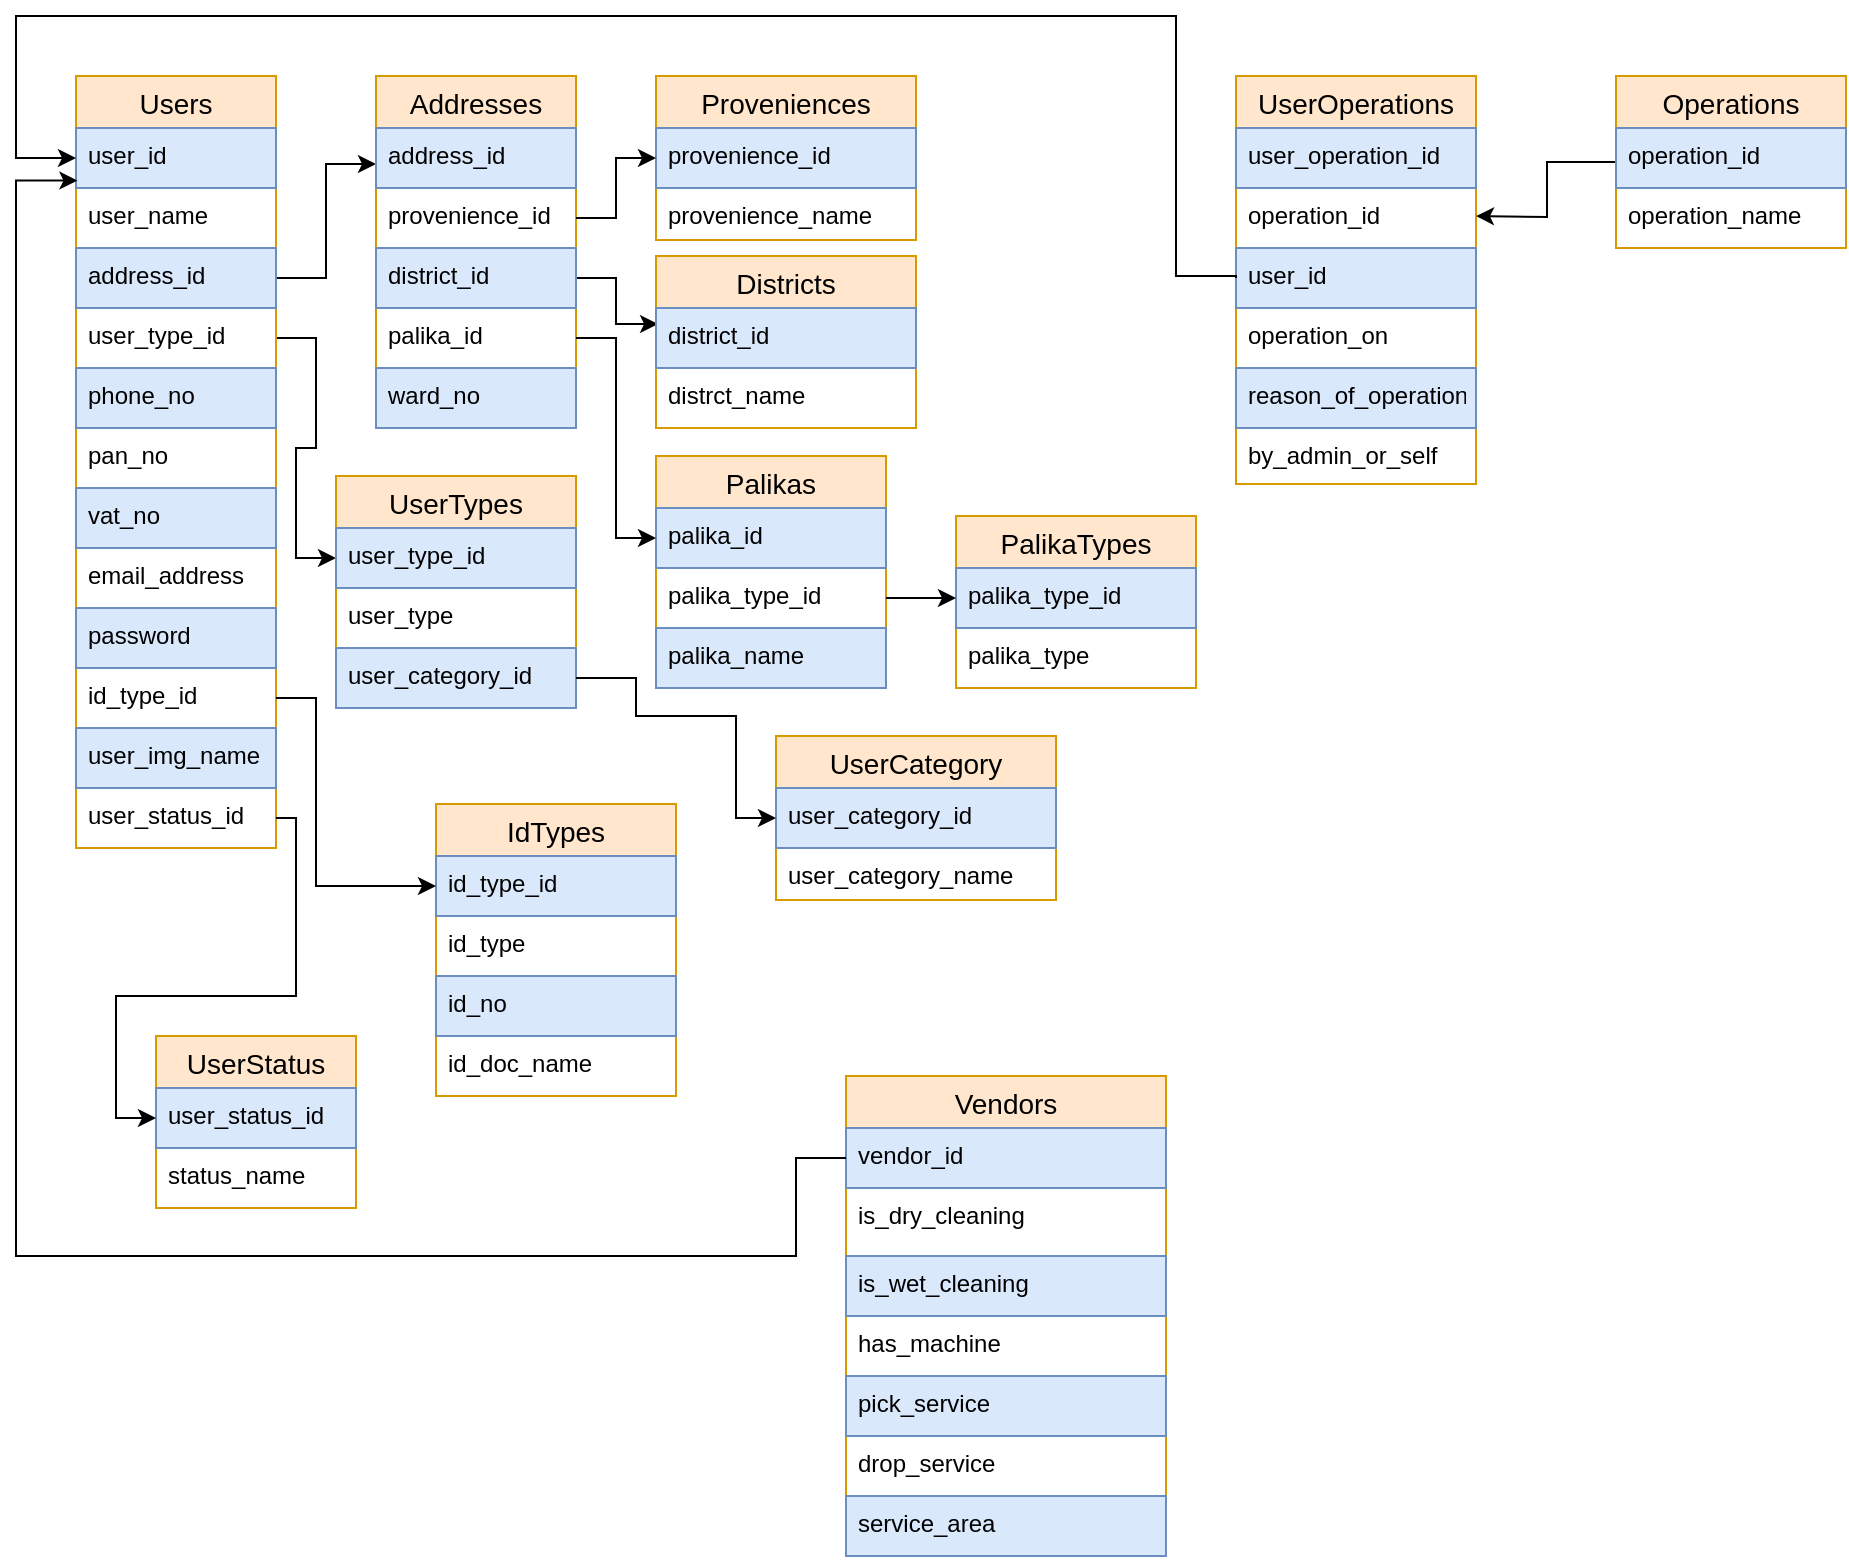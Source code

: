 <mxfile version="20.2.2" type="github">
  <diagram id="IBu_43Mrp2dpRGFDmGJ0" name="Page-1">
    <mxGraphModel dx="755" dy="391" grid="1" gridSize="10" guides="1" tooltips="1" connect="1" arrows="1" fold="1" page="1" pageScale="1" pageWidth="1100" pageHeight="850" math="0" shadow="0">
      <root>
        <mxCell id="0" />
        <mxCell id="1" parent="0" />
        <mxCell id="8awDatOAhmp6VXq2ZZ0f-31" style="edgeStyle=orthogonalEdgeStyle;rounded=0;orthogonalLoop=1;jettySize=auto;html=1;exitX=1;exitY=0.5;exitDx=0;exitDy=0;entryX=0;entryY=0.5;entryDx=0;entryDy=0;" parent="1" source="8awDatOAhmp6VXq2ZZ0f-26" target="8awDatOAhmp6VXq2ZZ0f-29" edge="1">
          <mxGeometry relative="1" as="geometry" />
        </mxCell>
        <mxCell id="8awDatOAhmp6VXq2ZZ0f-47" style="edgeStyle=orthogonalEdgeStyle;rounded=0;orthogonalLoop=1;jettySize=auto;html=1;entryX=0;entryY=0.25;entryDx=0;entryDy=0;exitX=1;exitY=0.5;exitDx=0;exitDy=0;" parent="1" source="8awDatOAhmp6VXq2ZZ0f-36" target="8awDatOAhmp6VXq2ZZ0f-37" edge="1">
          <mxGeometry relative="1" as="geometry" />
        </mxCell>
        <mxCell id="8awDatOAhmp6VXq2ZZ0f-24" value="Users" style="swimlane;fontStyle=0;childLayout=stackLayout;horizontal=1;startSize=26;horizontalStack=0;resizeParent=1;resizeParentMax=0;resizeLast=0;collapsible=1;marginBottom=0;align=center;fontSize=14;fillColor=#ffe6cc;strokeColor=#d79b00;" parent="1" vertex="1">
          <mxGeometry x="40" y="40" width="100" height="386" as="geometry" />
        </mxCell>
        <mxCell id="8awDatOAhmp6VXq2ZZ0f-25" value="user_id" style="text;strokeColor=#6c8ebf;fillColor=#dae8fc;spacingLeft=4;spacingRight=4;overflow=hidden;rotatable=0;points=[[0,0.5],[1,0.5]];portConstraint=eastwest;fontSize=12;fillStyle=auto;" parent="8awDatOAhmp6VXq2ZZ0f-24" vertex="1">
          <mxGeometry y="26" width="100" height="30" as="geometry" />
        </mxCell>
        <mxCell id="8awDatOAhmp6VXq2ZZ0f-46" value="user_name" style="text;spacingLeft=4;spacingRight=4;overflow=hidden;rotatable=0;points=[[0,0.5],[1,0.5]];portConstraint=eastwest;fontSize=12;fillStyle=auto;" parent="8awDatOAhmp6VXq2ZZ0f-24" vertex="1">
          <mxGeometry y="56" width="100" height="30" as="geometry" />
        </mxCell>
        <mxCell id="8awDatOAhmp6VXq2ZZ0f-36" value="address_id" style="text;strokeColor=#6c8ebf;fillColor=#dae8fc;spacingLeft=4;spacingRight=4;overflow=hidden;rotatable=0;points=[[0,0.5],[1,0.5]];portConstraint=eastwest;fontSize=12;" parent="8awDatOAhmp6VXq2ZZ0f-24" vertex="1">
          <mxGeometry y="86" width="100" height="30" as="geometry" />
        </mxCell>
        <mxCell id="8awDatOAhmp6VXq2ZZ0f-26" value="user_type_id" style="text;strokeColor=none;fillColor=none;spacingLeft=4;spacingRight=4;overflow=hidden;rotatable=0;points=[[0,0.5],[1,0.5]];portConstraint=eastwest;fontSize=12;" parent="8awDatOAhmp6VXq2ZZ0f-24" vertex="1">
          <mxGeometry y="116" width="100" height="30" as="geometry" />
        </mxCell>
        <mxCell id="8awDatOAhmp6VXq2ZZ0f-44" value="phone_no" style="text;strokeColor=#6c8ebf;fillColor=#dae8fc;spacingLeft=4;spacingRight=4;overflow=hidden;rotatable=0;points=[[0,0.5],[1,0.5]];portConstraint=eastwest;fontSize=12;" parent="8awDatOAhmp6VXq2ZZ0f-24" vertex="1">
          <mxGeometry y="146" width="100" height="30" as="geometry" />
        </mxCell>
        <mxCell id="hBHYlZeDeRZfYTCF6jD1-47" value="pan_no" style="text;spacingLeft=4;spacingRight=4;overflow=hidden;rotatable=0;points=[[0,0.5],[1,0.5]];portConstraint=eastwest;fontSize=12;" vertex="1" parent="8awDatOAhmp6VXq2ZZ0f-24">
          <mxGeometry y="176" width="100" height="30" as="geometry" />
        </mxCell>
        <mxCell id="hBHYlZeDeRZfYTCF6jD1-48" value="vat_no" style="text;spacingLeft=4;spacingRight=4;overflow=hidden;rotatable=0;points=[[0,0.5],[1,0.5]];portConstraint=eastwest;fontSize=12;fillColor=#dae8fc;strokeColor=#6c8ebf;" vertex="1" parent="8awDatOAhmp6VXq2ZZ0f-24">
          <mxGeometry y="206" width="100" height="30" as="geometry" />
        </mxCell>
        <mxCell id="8awDatOAhmp6VXq2ZZ0f-43" value="email_address" style="text;spacingLeft=4;spacingRight=4;overflow=hidden;rotatable=0;points=[[0,0.5],[1,0.5]];portConstraint=eastwest;fontSize=12;" parent="8awDatOAhmp6VXq2ZZ0f-24" vertex="1">
          <mxGeometry y="236" width="100" height="30" as="geometry" />
        </mxCell>
        <mxCell id="8awDatOAhmp6VXq2ZZ0f-45" value="password" style="text;spacingLeft=4;spacingRight=4;overflow=hidden;rotatable=0;points=[[0,0.5],[1,0.5]];portConstraint=eastwest;fontSize=12;fillColor=#dae8fc;strokeColor=#6c8ebf;" parent="8awDatOAhmp6VXq2ZZ0f-24" vertex="1">
          <mxGeometry y="266" width="100" height="30" as="geometry" />
        </mxCell>
        <mxCell id="8awDatOAhmp6VXq2ZZ0f-62" value="id_type_id" style="text;spacingLeft=4;spacingRight=4;overflow=hidden;rotatable=0;points=[[0,0.5],[1,0.5]];portConstraint=eastwest;fontSize=12;" parent="8awDatOAhmp6VXq2ZZ0f-24" vertex="1">
          <mxGeometry y="296" width="100" height="30" as="geometry" />
        </mxCell>
        <mxCell id="8awDatOAhmp6VXq2ZZ0f-67" value="user_img_name" style="text;spacingLeft=4;spacingRight=4;overflow=hidden;rotatable=0;points=[[0,0.5],[1,0.5]];portConstraint=eastwest;fontSize=12;fillColor=#dae8fc;strokeColor=#6c8ebf;" parent="8awDatOAhmp6VXq2ZZ0f-24" vertex="1">
          <mxGeometry y="326" width="100" height="30" as="geometry" />
        </mxCell>
        <mxCell id="hBHYlZeDeRZfYTCF6jD1-10" value="user_status_id" style="text;spacingLeft=4;spacingRight=4;overflow=hidden;rotatable=0;points=[[0,0.5],[1,0.5]];portConstraint=eastwest;fontSize=12;" vertex="1" parent="8awDatOAhmp6VXq2ZZ0f-24">
          <mxGeometry y="356" width="100" height="30" as="geometry" />
        </mxCell>
        <mxCell id="8awDatOAhmp6VXq2ZZ0f-28" value="UserTypes" style="swimlane;fontStyle=0;childLayout=stackLayout;horizontal=1;startSize=26;horizontalStack=0;resizeParent=1;resizeParentMax=0;resizeLast=0;collapsible=1;marginBottom=0;align=center;fontSize=14;fillColor=#ffe6cc;strokeColor=#d79b00;" parent="1" vertex="1">
          <mxGeometry x="170" y="240" width="120" height="116" as="geometry" />
        </mxCell>
        <mxCell id="8awDatOAhmp6VXq2ZZ0f-29" value="user_type_id" style="text;strokeColor=#6c8ebf;fillColor=#dae8fc;spacingLeft=4;spacingRight=4;overflow=hidden;rotatable=0;points=[[0,0.5],[1,0.5]];portConstraint=eastwest;fontSize=12;" parent="8awDatOAhmp6VXq2ZZ0f-28" vertex="1">
          <mxGeometry y="26" width="120" height="30" as="geometry" />
        </mxCell>
        <mxCell id="8awDatOAhmp6VXq2ZZ0f-30" value="user_type" style="text;strokeColor=none;fillColor=none;spacingLeft=4;spacingRight=4;overflow=hidden;rotatable=0;points=[[0,0.5],[1,0.5]];portConstraint=eastwest;fontSize=12;" parent="8awDatOAhmp6VXq2ZZ0f-28" vertex="1">
          <mxGeometry y="56" width="120" height="30" as="geometry" />
        </mxCell>
        <mxCell id="hBHYlZeDeRZfYTCF6jD1-11" value="user_category_id" style="text;strokeColor=#6c8ebf;fillColor=#dae8fc;spacingLeft=4;spacingRight=4;overflow=hidden;rotatable=0;points=[[0,0.5],[1,0.5]];portConstraint=eastwest;fontSize=12;" vertex="1" parent="8awDatOAhmp6VXq2ZZ0f-28">
          <mxGeometry y="86" width="120" height="30" as="geometry" />
        </mxCell>
        <mxCell id="8awDatOAhmp6VXq2ZZ0f-60" style="edgeStyle=orthogonalEdgeStyle;rounded=0;orthogonalLoop=1;jettySize=auto;html=1;entryX=0.008;entryY=0.267;entryDx=0;entryDy=0;entryPerimeter=0;exitX=1;exitY=0.5;exitDx=0;exitDy=0;" parent="1" source="8awDatOAhmp6VXq2ZZ0f-40" target="8awDatOAhmp6VXq2ZZ0f-54" edge="1">
          <mxGeometry relative="1" as="geometry" />
        </mxCell>
        <mxCell id="8awDatOAhmp6VXq2ZZ0f-37" value="Addresses" style="swimlane;fontStyle=0;childLayout=stackLayout;horizontal=1;startSize=26;horizontalStack=0;resizeParent=1;resizeParentMax=0;resizeLast=0;collapsible=1;marginBottom=0;align=center;fontSize=14;fillColor=#ffe6cc;strokeColor=#d79b00;" parent="1" vertex="1">
          <mxGeometry x="190" y="40" width="100" height="176" as="geometry" />
        </mxCell>
        <mxCell id="8awDatOAhmp6VXq2ZZ0f-38" value="address_id" style="text;strokeColor=#6c8ebf;fillColor=#dae8fc;spacingLeft=4;spacingRight=4;overflow=hidden;rotatable=0;points=[[0,0.5],[1,0.5]];portConstraint=eastwest;fontSize=12;fillStyle=auto;" parent="8awDatOAhmp6VXq2ZZ0f-37" vertex="1">
          <mxGeometry y="26" width="100" height="30" as="geometry" />
        </mxCell>
        <mxCell id="8awDatOAhmp6VXq2ZZ0f-39" value="provenience_id" style="text;strokeColor=none;fillColor=none;spacingLeft=4;spacingRight=4;overflow=hidden;rotatable=0;points=[[0,0.5],[1,0.5]];portConstraint=eastwest;fontSize=12;" parent="8awDatOAhmp6VXq2ZZ0f-37" vertex="1">
          <mxGeometry y="56" width="100" height="30" as="geometry" />
        </mxCell>
        <mxCell id="8awDatOAhmp6VXq2ZZ0f-40" value="district_id" style="text;strokeColor=#6c8ebf;fillColor=#dae8fc;spacingLeft=4;spacingRight=4;overflow=hidden;rotatable=0;points=[[0,0.5],[1,0.5]];portConstraint=eastwest;fontSize=12;" parent="8awDatOAhmp6VXq2ZZ0f-37" vertex="1">
          <mxGeometry y="86" width="100" height="30" as="geometry" />
        </mxCell>
        <mxCell id="8awDatOAhmp6VXq2ZZ0f-42" value="palika_id" style="text;spacingLeft=4;spacingRight=4;overflow=hidden;rotatable=0;points=[[0,0.5],[1,0.5]];portConstraint=eastwest;fontSize=12;" parent="8awDatOAhmp6VXq2ZZ0f-37" vertex="1">
          <mxGeometry y="116" width="100" height="30" as="geometry" />
        </mxCell>
        <mxCell id="8awDatOAhmp6VXq2ZZ0f-41" value="ward_no" style="text;strokeColor=#6c8ebf;fillColor=#dae8fc;spacingLeft=4;spacingRight=4;overflow=hidden;rotatable=0;points=[[0,0.5],[1,0.5]];portConstraint=eastwest;fontSize=12;" parent="8awDatOAhmp6VXq2ZZ0f-37" vertex="1">
          <mxGeometry y="146" width="100" height="30" as="geometry" />
        </mxCell>
        <mxCell id="8awDatOAhmp6VXq2ZZ0f-48" value="Palikas" style="swimlane;fontStyle=0;childLayout=stackLayout;horizontal=1;startSize=26;horizontalStack=0;resizeParent=1;resizeParentMax=0;resizeLast=0;collapsible=1;marginBottom=0;align=center;fontSize=14;fillColor=#ffe6cc;strokeColor=#d79b00;" parent="1" vertex="1">
          <mxGeometry x="330" y="230" width="115" height="116" as="geometry" />
        </mxCell>
        <mxCell id="8awDatOAhmp6VXq2ZZ0f-49" value="palika_id" style="text;strokeColor=#6c8ebf;fillColor=#dae8fc;spacingLeft=4;spacingRight=4;overflow=hidden;rotatable=0;points=[[0,0.5],[1,0.5]];portConstraint=eastwest;fontSize=12;" parent="8awDatOAhmp6VXq2ZZ0f-48" vertex="1">
          <mxGeometry y="26" width="115" height="30" as="geometry" />
        </mxCell>
        <mxCell id="8awDatOAhmp6VXq2ZZ0f-50" value="palika_type_id" style="text;strokeColor=none;fillColor=none;spacingLeft=4;spacingRight=4;overflow=hidden;rotatable=0;points=[[0,0.5],[1,0.5]];portConstraint=eastwest;fontSize=12;" parent="8awDatOAhmp6VXq2ZZ0f-48" vertex="1">
          <mxGeometry y="56" width="115" height="30" as="geometry" />
        </mxCell>
        <mxCell id="8awDatOAhmp6VXq2ZZ0f-51" value="palika_name" style="text;strokeColor=#6c8ebf;fillColor=#dae8fc;spacingLeft=4;spacingRight=4;overflow=hidden;rotatable=0;points=[[0,0.5],[1,0.5]];portConstraint=eastwest;fontSize=12;" parent="8awDatOAhmp6VXq2ZZ0f-48" vertex="1">
          <mxGeometry y="86" width="115" height="30" as="geometry" />
        </mxCell>
        <mxCell id="8awDatOAhmp6VXq2ZZ0f-52" style="edgeStyle=orthogonalEdgeStyle;rounded=0;orthogonalLoop=1;jettySize=auto;html=1;entryX=0;entryY=0.5;entryDx=0;entryDy=0;" parent="1" source="8awDatOAhmp6VXq2ZZ0f-42" target="8awDatOAhmp6VXq2ZZ0f-49" edge="1">
          <mxGeometry relative="1" as="geometry" />
        </mxCell>
        <mxCell id="8awDatOAhmp6VXq2ZZ0f-53" value="Districts" style="swimlane;fontStyle=0;childLayout=stackLayout;horizontal=1;startSize=26;horizontalStack=0;resizeParent=1;resizeParentMax=0;resizeLast=0;collapsible=1;marginBottom=0;align=center;fontSize=14;fillColor=#ffe6cc;strokeColor=#d79b00;" parent="1" vertex="1">
          <mxGeometry x="330" y="130" width="130" height="86" as="geometry" />
        </mxCell>
        <mxCell id="8awDatOAhmp6VXq2ZZ0f-54" value="district_id" style="text;strokeColor=#6c8ebf;fillColor=#dae8fc;spacingLeft=4;spacingRight=4;overflow=hidden;rotatable=0;points=[[0,0.5],[1,0.5]];portConstraint=eastwest;fontSize=12;" parent="8awDatOAhmp6VXq2ZZ0f-53" vertex="1">
          <mxGeometry y="26" width="130" height="30" as="geometry" />
        </mxCell>
        <mxCell id="8awDatOAhmp6VXq2ZZ0f-55" value="distrct_name" style="text;strokeColor=none;fillColor=none;spacingLeft=4;spacingRight=4;overflow=hidden;rotatable=0;points=[[0,0.5],[1,0.5]];portConstraint=eastwest;fontSize=12;" parent="8awDatOAhmp6VXq2ZZ0f-53" vertex="1">
          <mxGeometry y="56" width="130" height="30" as="geometry" />
        </mxCell>
        <mxCell id="8awDatOAhmp6VXq2ZZ0f-56" value="Proveniences" style="swimlane;fontStyle=0;childLayout=stackLayout;horizontal=1;startSize=26;horizontalStack=0;resizeParent=1;resizeParentMax=0;resizeLast=0;collapsible=1;marginBottom=0;align=center;fontSize=14;fillColor=#ffe6cc;strokeColor=#d79b00;" parent="1" vertex="1">
          <mxGeometry x="330" y="40" width="130" height="82" as="geometry" />
        </mxCell>
        <mxCell id="8awDatOAhmp6VXq2ZZ0f-57" value="provenience_id" style="text;strokeColor=#6c8ebf;fillColor=#dae8fc;spacingLeft=4;spacingRight=4;overflow=hidden;rotatable=0;points=[[0,0.5],[1,0.5]];portConstraint=eastwest;fontSize=12;" parent="8awDatOAhmp6VXq2ZZ0f-56" vertex="1">
          <mxGeometry y="26" width="130" height="30" as="geometry" />
        </mxCell>
        <mxCell id="8awDatOAhmp6VXq2ZZ0f-58" value="provenience_name" style="text;strokeColor=none;fillColor=none;spacingLeft=4;spacingRight=4;overflow=hidden;rotatable=0;points=[[0,0.5],[1,0.5]];portConstraint=eastwest;fontSize=12;" parent="8awDatOAhmp6VXq2ZZ0f-56" vertex="1">
          <mxGeometry y="56" width="130" height="26" as="geometry" />
        </mxCell>
        <mxCell id="8awDatOAhmp6VXq2ZZ0f-61" style="edgeStyle=orthogonalEdgeStyle;rounded=0;orthogonalLoop=1;jettySize=auto;html=1;entryX=0;entryY=0.5;entryDx=0;entryDy=0;" parent="1" source="8awDatOAhmp6VXq2ZZ0f-39" target="8awDatOAhmp6VXq2ZZ0f-57" edge="1">
          <mxGeometry relative="1" as="geometry" />
        </mxCell>
        <mxCell id="8awDatOAhmp6VXq2ZZ0f-63" value="IdTypes" style="swimlane;fontStyle=0;childLayout=stackLayout;horizontal=1;startSize=26;horizontalStack=0;resizeParent=1;resizeParentMax=0;resizeLast=0;collapsible=1;marginBottom=0;align=center;fontSize=14;fillColor=#ffe6cc;strokeColor=#d79b00;" parent="1" vertex="1">
          <mxGeometry x="220" y="404" width="120" height="146" as="geometry" />
        </mxCell>
        <mxCell id="8awDatOAhmp6VXq2ZZ0f-64" value="id_type_id" style="text;strokeColor=#6c8ebf;fillColor=#dae8fc;spacingLeft=4;spacingRight=4;overflow=hidden;rotatable=0;points=[[0,0.5],[1,0.5]];portConstraint=eastwest;fontSize=12;" parent="8awDatOAhmp6VXq2ZZ0f-63" vertex="1">
          <mxGeometry y="26" width="120" height="30" as="geometry" />
        </mxCell>
        <mxCell id="8awDatOAhmp6VXq2ZZ0f-65" value="id_type" style="text;strokeColor=none;fillColor=none;spacingLeft=4;spacingRight=4;overflow=hidden;rotatable=0;points=[[0,0.5],[1,0.5]];portConstraint=eastwest;fontSize=12;" parent="8awDatOAhmp6VXq2ZZ0f-63" vertex="1">
          <mxGeometry y="56" width="120" height="30" as="geometry" />
        </mxCell>
        <mxCell id="8awDatOAhmp6VXq2ZZ0f-66" value="id_no" style="text;strokeColor=#6c8ebf;fillColor=#dae8fc;spacingLeft=4;spacingRight=4;overflow=hidden;rotatable=0;points=[[0,0.5],[1,0.5]];portConstraint=eastwest;fontSize=12;" parent="8awDatOAhmp6VXq2ZZ0f-63" vertex="1">
          <mxGeometry y="86" width="120" height="30" as="geometry" />
        </mxCell>
        <mxCell id="8awDatOAhmp6VXq2ZZ0f-68" value="id_doc_name" style="text;spacingLeft=4;spacingRight=4;overflow=hidden;rotatable=0;points=[[0,0.5],[1,0.5]];portConstraint=eastwest;fontSize=12;" parent="8awDatOAhmp6VXq2ZZ0f-63" vertex="1">
          <mxGeometry y="116" width="120" height="30" as="geometry" />
        </mxCell>
        <mxCell id="hBHYlZeDeRZfYTCF6jD1-1" value="PalikaTypes" style="swimlane;fontStyle=0;childLayout=stackLayout;horizontal=1;startSize=26;horizontalStack=0;resizeParent=1;resizeParentMax=0;resizeLast=0;collapsible=1;marginBottom=0;align=center;fontSize=14;fillColor=#ffe6cc;strokeColor=#d79b00;" vertex="1" parent="1">
          <mxGeometry x="480" y="260" width="120" height="86" as="geometry" />
        </mxCell>
        <mxCell id="hBHYlZeDeRZfYTCF6jD1-2" value="palika_type_id" style="text;strokeColor=#6c8ebf;fillColor=#dae8fc;spacingLeft=4;spacingRight=4;overflow=hidden;rotatable=0;points=[[0,0.5],[1,0.5]];portConstraint=eastwest;fontSize=12;" vertex="1" parent="hBHYlZeDeRZfYTCF6jD1-1">
          <mxGeometry y="26" width="120" height="30" as="geometry" />
        </mxCell>
        <mxCell id="hBHYlZeDeRZfYTCF6jD1-3" value="palika_type" style="text;strokeColor=none;fillColor=none;spacingLeft=4;spacingRight=4;overflow=hidden;rotatable=0;points=[[0,0.5],[1,0.5]];portConstraint=eastwest;fontSize=12;" vertex="1" parent="hBHYlZeDeRZfYTCF6jD1-1">
          <mxGeometry y="56" width="120" height="30" as="geometry" />
        </mxCell>
        <mxCell id="hBHYlZeDeRZfYTCF6jD1-4" value="UserOperations" style="swimlane;fontStyle=0;childLayout=stackLayout;horizontal=1;startSize=26;horizontalStack=0;resizeParent=1;resizeParentMax=0;resizeLast=0;collapsible=1;marginBottom=0;align=center;fontSize=14;fillColor=#ffe6cc;strokeColor=#d79b00;" vertex="1" parent="1">
          <mxGeometry x="620" y="40" width="120" height="204" as="geometry" />
        </mxCell>
        <mxCell id="hBHYlZeDeRZfYTCF6jD1-22" value="user_operation_id" style="text;spacingLeft=4;spacingRight=4;overflow=hidden;rotatable=0;points=[[0,0.5],[1,0.5]];portConstraint=eastwest;fontSize=12;fillColor=#dae8fc;strokeColor=#6c8ebf;" vertex="1" parent="hBHYlZeDeRZfYTCF6jD1-4">
          <mxGeometry y="26" width="120" height="30" as="geometry" />
        </mxCell>
        <mxCell id="hBHYlZeDeRZfYTCF6jD1-6" value="operation_id" style="text;strokeColor=none;fillColor=none;spacingLeft=4;spacingRight=4;overflow=hidden;rotatable=0;points=[[0,0.5],[1,0.5]];portConstraint=eastwest;fontSize=12;" vertex="1" parent="hBHYlZeDeRZfYTCF6jD1-4">
          <mxGeometry y="56" width="120" height="30" as="geometry" />
        </mxCell>
        <mxCell id="hBHYlZeDeRZfYTCF6jD1-5" value="user_id" style="text;strokeColor=#6c8ebf;fillColor=#dae8fc;spacingLeft=4;spacingRight=4;overflow=hidden;rotatable=0;points=[[0,0.5],[1,0.5]];portConstraint=eastwest;fontSize=12;" vertex="1" parent="hBHYlZeDeRZfYTCF6jD1-4">
          <mxGeometry y="86" width="120" height="30" as="geometry" />
        </mxCell>
        <mxCell id="hBHYlZeDeRZfYTCF6jD1-7" value="operation_on" style="text;spacingLeft=4;spacingRight=4;overflow=hidden;rotatable=0;points=[[0,0.5],[1,0.5]];portConstraint=eastwest;fontSize=12;" vertex="1" parent="hBHYlZeDeRZfYTCF6jD1-4">
          <mxGeometry y="116" width="120" height="30" as="geometry" />
        </mxCell>
        <mxCell id="hBHYlZeDeRZfYTCF6jD1-25" value="reason_of_operation" style="text;spacingLeft=4;spacingRight=4;overflow=hidden;rotatable=0;points=[[0,0.5],[1,0.5]];portConstraint=eastwest;fontSize=12;fillColor=#dae8fc;strokeColor=#6c8ebf;" vertex="1" parent="hBHYlZeDeRZfYTCF6jD1-4">
          <mxGeometry y="146" width="120" height="30" as="geometry" />
        </mxCell>
        <mxCell id="hBHYlZeDeRZfYTCF6jD1-27" value="by_admin_or_self" style="text;spacingLeft=4;spacingRight=4;overflow=hidden;rotatable=0;points=[[0,0.5],[1,0.5]];portConstraint=eastwest;fontSize=12;" vertex="1" parent="hBHYlZeDeRZfYTCF6jD1-4">
          <mxGeometry y="176" width="120" height="28" as="geometry" />
        </mxCell>
        <mxCell id="hBHYlZeDeRZfYTCF6jD1-12" value="UserStatus" style="swimlane;fontStyle=0;childLayout=stackLayout;horizontal=1;startSize=26;horizontalStack=0;resizeParent=1;resizeParentMax=0;resizeLast=0;collapsible=1;marginBottom=0;align=center;fontSize=14;fillColor=#ffe6cc;strokeColor=#d79b00;" vertex="1" parent="1">
          <mxGeometry x="80" y="520" width="100" height="86" as="geometry" />
        </mxCell>
        <mxCell id="hBHYlZeDeRZfYTCF6jD1-13" value="user_status_id" style="text;strokeColor=#6c8ebf;fillColor=#dae8fc;spacingLeft=4;spacingRight=4;overflow=hidden;rotatable=0;points=[[0,0.5],[1,0.5]];portConstraint=eastwest;fontSize=12;" vertex="1" parent="hBHYlZeDeRZfYTCF6jD1-12">
          <mxGeometry y="26" width="100" height="30" as="geometry" />
        </mxCell>
        <mxCell id="hBHYlZeDeRZfYTCF6jD1-14" value="status_name" style="text;strokeColor=none;fillColor=none;spacingLeft=4;spacingRight=4;overflow=hidden;rotatable=0;points=[[0,0.5],[1,0.5]];portConstraint=eastwest;fontSize=12;" vertex="1" parent="hBHYlZeDeRZfYTCF6jD1-12">
          <mxGeometry y="56" width="100" height="30" as="geometry" />
        </mxCell>
        <mxCell id="hBHYlZeDeRZfYTCF6jD1-21" style="edgeStyle=orthogonalEdgeStyle;rounded=0;orthogonalLoop=1;jettySize=auto;html=1;exitX=1;exitY=0.5;exitDx=0;exitDy=0;entryX=0;entryY=0.5;entryDx=0;entryDy=0;" edge="1" parent="1" source="8awDatOAhmp6VXq2ZZ0f-50" target="hBHYlZeDeRZfYTCF6jD1-2">
          <mxGeometry relative="1" as="geometry" />
        </mxCell>
        <mxCell id="hBHYlZeDeRZfYTCF6jD1-24" style="edgeStyle=orthogonalEdgeStyle;rounded=0;orthogonalLoop=1;jettySize=auto;html=1;exitX=0;exitY=0.5;exitDx=0;exitDy=0;" edge="1" parent="1" source="hBHYlZeDeRZfYTCF6jD1-5" target="8awDatOAhmp6VXq2ZZ0f-25">
          <mxGeometry relative="1" as="geometry">
            <mxPoint x="610" y="120" as="sourcePoint" />
            <Array as="points">
              <mxPoint x="590" y="140" />
              <mxPoint x="590" y="10" />
              <mxPoint x="10" y="10" />
              <mxPoint x="10" y="81" />
            </Array>
          </mxGeometry>
        </mxCell>
        <mxCell id="hBHYlZeDeRZfYTCF6jD1-31" value="UserCategory" style="swimlane;fontStyle=0;childLayout=stackLayout;horizontal=1;startSize=26;horizontalStack=0;resizeParent=1;resizeParentMax=0;resizeLast=0;collapsible=1;marginBottom=0;align=center;fontSize=14;fillColor=#ffe6cc;strokeColor=#d79b00;" vertex="1" parent="1">
          <mxGeometry x="390" y="370" width="140" height="82" as="geometry" />
        </mxCell>
        <mxCell id="hBHYlZeDeRZfYTCF6jD1-32" value="user_category_id" style="text;strokeColor=#6c8ebf;fillColor=#dae8fc;spacingLeft=4;spacingRight=4;overflow=hidden;rotatable=0;points=[[0,0.5],[1,0.5]];portConstraint=eastwest;fontSize=12;" vertex="1" parent="hBHYlZeDeRZfYTCF6jD1-31">
          <mxGeometry y="26" width="140" height="30" as="geometry" />
        </mxCell>
        <mxCell id="hBHYlZeDeRZfYTCF6jD1-37" style="edgeStyle=orthogonalEdgeStyle;rounded=0;orthogonalLoop=1;jettySize=auto;html=1;exitX=1;exitY=0.5;exitDx=0;exitDy=0;" edge="1" parent="hBHYlZeDeRZfYTCF6jD1-31" source="hBHYlZeDeRZfYTCF6jD1-32" target="hBHYlZeDeRZfYTCF6jD1-32">
          <mxGeometry relative="1" as="geometry" />
        </mxCell>
        <mxCell id="hBHYlZeDeRZfYTCF6jD1-33" value="user_category_name" style="text;strokeColor=none;fillColor=none;spacingLeft=4;spacingRight=4;overflow=hidden;rotatable=0;points=[[0,0.5],[1,0.5]];portConstraint=eastwest;fontSize=12;" vertex="1" parent="hBHYlZeDeRZfYTCF6jD1-31">
          <mxGeometry y="56" width="140" height="26" as="geometry" />
        </mxCell>
        <mxCell id="hBHYlZeDeRZfYTCF6jD1-35" style="edgeStyle=orthogonalEdgeStyle;rounded=0;orthogonalLoop=1;jettySize=auto;html=1;exitX=1;exitY=0.5;exitDx=0;exitDy=0;entryX=0;entryY=0.5;entryDx=0;entryDy=0;" edge="1" parent="1" source="hBHYlZeDeRZfYTCF6jD1-11" target="hBHYlZeDeRZfYTCF6jD1-31">
          <mxGeometry relative="1" as="geometry">
            <Array as="points">
              <mxPoint x="320" y="341" />
              <mxPoint x="320" y="360" />
              <mxPoint x="370" y="360" />
              <mxPoint x="370" y="411" />
            </Array>
          </mxGeometry>
        </mxCell>
        <mxCell id="hBHYlZeDeRZfYTCF6jD1-52" style="edgeStyle=orthogonalEdgeStyle;rounded=0;orthogonalLoop=1;jettySize=auto;html=1;exitX=1;exitY=0.5;exitDx=0;exitDy=0;elbow=vertical;entryX=0;entryY=0.5;entryDx=0;entryDy=0;" edge="1" parent="1" source="8awDatOAhmp6VXq2ZZ0f-62" target="8awDatOAhmp6VXq2ZZ0f-64">
          <mxGeometry relative="1" as="geometry">
            <mxPoint x="160" y="460" as="targetPoint" />
            <Array as="points">
              <mxPoint x="160" y="351" />
              <mxPoint x="160" y="445" />
            </Array>
          </mxGeometry>
        </mxCell>
        <mxCell id="hBHYlZeDeRZfYTCF6jD1-54" style="edgeStyle=orthogonalEdgeStyle;rounded=0;orthogonalLoop=1;jettySize=auto;html=1;exitX=1;exitY=0.5;exitDx=0;exitDy=0;elbow=vertical;entryX=0;entryY=0.5;entryDx=0;entryDy=0;" edge="1" parent="1" source="hBHYlZeDeRZfYTCF6jD1-10" target="hBHYlZeDeRZfYTCF6jD1-13">
          <mxGeometry relative="1" as="geometry">
            <mxPoint x="70" y="550" as="targetPoint" />
            <Array as="points">
              <mxPoint x="150" y="411" />
              <mxPoint x="150" y="500" />
              <mxPoint x="60" y="500" />
              <mxPoint x="60" y="561" />
            </Array>
          </mxGeometry>
        </mxCell>
        <mxCell id="hBHYlZeDeRZfYTCF6jD1-55" value="Vendors" style="swimlane;fontStyle=0;childLayout=stackLayout;horizontal=1;startSize=26;horizontalStack=0;resizeParent=1;resizeParentMax=0;resizeLast=0;collapsible=1;marginBottom=0;align=center;fontSize=14;fillColor=#ffe6cc;strokeColor=#d79b00;" vertex="1" parent="1">
          <mxGeometry x="425" y="540" width="160" height="240" as="geometry" />
        </mxCell>
        <mxCell id="hBHYlZeDeRZfYTCF6jD1-56" value="vendor_id" style="text;strokeColor=#6c8ebf;fillColor=#dae8fc;spacingLeft=4;spacingRight=4;overflow=hidden;rotatable=0;points=[[0,0.5],[1,0.5]];portConstraint=eastwest;fontSize=12;" vertex="1" parent="hBHYlZeDeRZfYTCF6jD1-55">
          <mxGeometry y="26" width="160" height="30" as="geometry" />
        </mxCell>
        <mxCell id="hBHYlZeDeRZfYTCF6jD1-57" value="is_dry_cleaning" style="text;strokeColor=none;fillColor=none;spacingLeft=4;spacingRight=4;overflow=hidden;rotatable=0;points=[[0,0.5],[1,0.5]];portConstraint=eastwest;fontSize=12;" vertex="1" parent="hBHYlZeDeRZfYTCF6jD1-55">
          <mxGeometry y="56" width="160" height="34" as="geometry" />
        </mxCell>
        <mxCell id="hBHYlZeDeRZfYTCF6jD1-58" value="is_wet_cleaning" style="text;strokeColor=#6c8ebf;fillColor=#dae8fc;spacingLeft=4;spacingRight=4;overflow=hidden;rotatable=0;points=[[0,0.5],[1,0.5]];portConstraint=eastwest;fontSize=12;" vertex="1" parent="hBHYlZeDeRZfYTCF6jD1-55">
          <mxGeometry y="90" width="160" height="30" as="geometry" />
        </mxCell>
        <mxCell id="hBHYlZeDeRZfYTCF6jD1-59" value="has_machine" style="text;strokeColor=none;fillColor=none;spacingLeft=4;spacingRight=4;overflow=hidden;rotatable=0;points=[[0,0.5],[1,0.5]];portConstraint=eastwest;fontSize=12;" vertex="1" parent="hBHYlZeDeRZfYTCF6jD1-55">
          <mxGeometry y="120" width="160" height="30" as="geometry" />
        </mxCell>
        <mxCell id="hBHYlZeDeRZfYTCF6jD1-60" value="pick_service" style="text;strokeColor=#6c8ebf;fillColor=#dae8fc;spacingLeft=4;spacingRight=4;overflow=hidden;rotatable=0;points=[[0,0.5],[1,0.5]];portConstraint=eastwest;fontSize=12;" vertex="1" parent="hBHYlZeDeRZfYTCF6jD1-55">
          <mxGeometry y="150" width="160" height="30" as="geometry" />
        </mxCell>
        <mxCell id="hBHYlZeDeRZfYTCF6jD1-61" value="drop_service" style="text;strokeColor=none;fillColor=none;spacingLeft=4;spacingRight=4;overflow=hidden;rotatable=0;points=[[0,0.5],[1,0.5]];portConstraint=eastwest;fontSize=12;" vertex="1" parent="hBHYlZeDeRZfYTCF6jD1-55">
          <mxGeometry y="180" width="160" height="30" as="geometry" />
        </mxCell>
        <mxCell id="hBHYlZeDeRZfYTCF6jD1-63" value="service_area" style="text;strokeColor=#6c8ebf;fillColor=#dae8fc;spacingLeft=4;spacingRight=4;overflow=hidden;rotatable=0;points=[[0,0.5],[1,0.5]];portConstraint=eastwest;fontSize=12;" vertex="1" parent="hBHYlZeDeRZfYTCF6jD1-55">
          <mxGeometry y="210" width="160" height="30" as="geometry" />
        </mxCell>
        <mxCell id="hBHYlZeDeRZfYTCF6jD1-62" style="edgeStyle=orthogonalEdgeStyle;rounded=0;orthogonalLoop=1;jettySize=auto;html=1;entryX=0.007;entryY=0.877;entryDx=0;entryDy=0;entryPerimeter=0;elbow=vertical;" edge="1" parent="1" source="hBHYlZeDeRZfYTCF6jD1-56" target="8awDatOAhmp6VXq2ZZ0f-25">
          <mxGeometry relative="1" as="geometry">
            <Array as="points">
              <mxPoint x="400" y="581" />
              <mxPoint x="400" y="630" />
              <mxPoint x="10" y="630" />
              <mxPoint x="10" y="92" />
            </Array>
          </mxGeometry>
        </mxCell>
        <mxCell id="hBHYlZeDeRZfYTCF6jD1-68" style="edgeStyle=orthogonalEdgeStyle;rounded=0;orthogonalLoop=1;jettySize=auto;html=1;elbow=vertical;" edge="1" parent="1" source="hBHYlZeDeRZfYTCF6jD1-64">
          <mxGeometry relative="1" as="geometry">
            <mxPoint x="740" y="110" as="targetPoint" />
          </mxGeometry>
        </mxCell>
        <mxCell id="hBHYlZeDeRZfYTCF6jD1-64" value="Operations" style="swimlane;fontStyle=0;childLayout=stackLayout;horizontal=1;startSize=26;horizontalStack=0;resizeParent=1;resizeParentMax=0;resizeLast=0;collapsible=1;marginBottom=0;align=center;fontSize=14;fillColor=#ffe6cc;strokeColor=#d79b00;" vertex="1" parent="1">
          <mxGeometry x="810" y="40" width="115" height="86" as="geometry" />
        </mxCell>
        <mxCell id="hBHYlZeDeRZfYTCF6jD1-65" value="operation_id" style="text;strokeColor=#6c8ebf;fillColor=#dae8fc;spacingLeft=4;spacingRight=4;overflow=hidden;rotatable=0;points=[[0,0.5],[1,0.5]];portConstraint=eastwest;fontSize=12;" vertex="1" parent="hBHYlZeDeRZfYTCF6jD1-64">
          <mxGeometry y="26" width="115" height="30" as="geometry" />
        </mxCell>
        <mxCell id="hBHYlZeDeRZfYTCF6jD1-66" value="operation_name" style="text;strokeColor=none;fillColor=none;spacingLeft=4;spacingRight=4;overflow=hidden;rotatable=0;points=[[0,0.5],[1,0.5]];portConstraint=eastwest;fontSize=12;" vertex="1" parent="hBHYlZeDeRZfYTCF6jD1-64">
          <mxGeometry y="56" width="115" height="30" as="geometry" />
        </mxCell>
      </root>
    </mxGraphModel>
  </diagram>
</mxfile>
